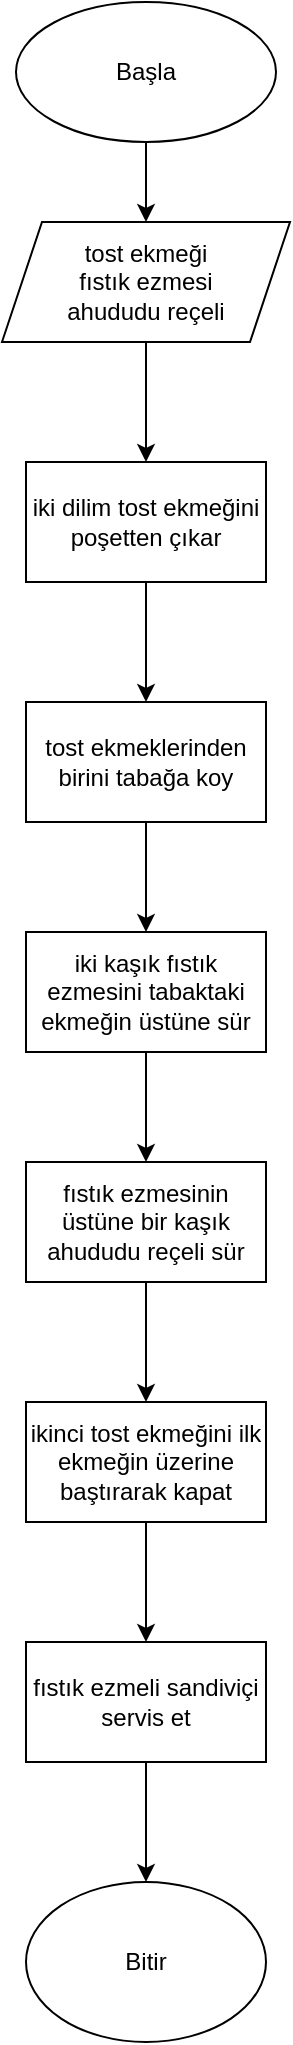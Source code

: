 <mxfile version="24.7.16">
  <diagram id="C5RBs43oDa-KdzZeNtuy" name="Page-1">
    <mxGraphModel dx="880" dy="441" grid="1" gridSize="10" guides="1" tooltips="1" connect="1" arrows="1" fold="1" page="1" pageScale="1" pageWidth="827" pageHeight="1169" math="0" shadow="0">
      <root>
        <mxCell id="WIyWlLk6GJQsqaUBKTNV-0" />
        <mxCell id="WIyWlLk6GJQsqaUBKTNV-1" parent="WIyWlLk6GJQsqaUBKTNV-0" />
        <mxCell id="S93RwtLcUA11SHX7gJZd-3" value="" style="edgeStyle=orthogonalEdgeStyle;rounded=0;orthogonalLoop=1;jettySize=auto;html=1;" edge="1" parent="WIyWlLk6GJQsqaUBKTNV-1" source="S93RwtLcUA11SHX7gJZd-0" target="S93RwtLcUA11SHX7gJZd-2">
          <mxGeometry relative="1" as="geometry" />
        </mxCell>
        <mxCell id="S93RwtLcUA11SHX7gJZd-0" value="Başla" style="ellipse;whiteSpace=wrap;html=1;" vertex="1" parent="WIyWlLk6GJQsqaUBKTNV-1">
          <mxGeometry x="349" y="60" width="130" height="70" as="geometry" />
        </mxCell>
        <mxCell id="S93RwtLcUA11SHX7gJZd-5" value="" style="edgeStyle=orthogonalEdgeStyle;rounded=0;orthogonalLoop=1;jettySize=auto;html=1;" edge="1" parent="WIyWlLk6GJQsqaUBKTNV-1" source="S93RwtLcUA11SHX7gJZd-2" target="S93RwtLcUA11SHX7gJZd-4">
          <mxGeometry relative="1" as="geometry" />
        </mxCell>
        <mxCell id="S93RwtLcUA11SHX7gJZd-2" value="&lt;div&gt;tost ekmeği&lt;/div&gt;&lt;div&gt;fıstık ezmesi&lt;/div&gt;&lt;div&gt;ahududu reçeli&lt;br&gt;&lt;/div&gt;" style="shape=parallelogram;perimeter=parallelogramPerimeter;whiteSpace=wrap;html=1;fixedSize=1;" vertex="1" parent="WIyWlLk6GJQsqaUBKTNV-1">
          <mxGeometry x="342" y="170" width="144" height="60" as="geometry" />
        </mxCell>
        <mxCell id="S93RwtLcUA11SHX7gJZd-7" value="" style="edgeStyle=orthogonalEdgeStyle;rounded=0;orthogonalLoop=1;jettySize=auto;html=1;" edge="1" parent="WIyWlLk6GJQsqaUBKTNV-1" source="S93RwtLcUA11SHX7gJZd-4" target="S93RwtLcUA11SHX7gJZd-6">
          <mxGeometry relative="1" as="geometry" />
        </mxCell>
        <mxCell id="S93RwtLcUA11SHX7gJZd-4" value="iki dilim tost ekmeğini poşetten çıkar" style="rounded=0;whiteSpace=wrap;html=1;" vertex="1" parent="WIyWlLk6GJQsqaUBKTNV-1">
          <mxGeometry x="354" y="290" width="120" height="60" as="geometry" />
        </mxCell>
        <mxCell id="S93RwtLcUA11SHX7gJZd-9" value="" style="edgeStyle=orthogonalEdgeStyle;rounded=0;orthogonalLoop=1;jettySize=auto;html=1;" edge="1" parent="WIyWlLk6GJQsqaUBKTNV-1" source="S93RwtLcUA11SHX7gJZd-6" target="S93RwtLcUA11SHX7gJZd-8">
          <mxGeometry relative="1" as="geometry" />
        </mxCell>
        <mxCell id="S93RwtLcUA11SHX7gJZd-6" value="tost ekmeklerinden birini tabağa koy" style="rounded=0;whiteSpace=wrap;html=1;" vertex="1" parent="WIyWlLk6GJQsqaUBKTNV-1">
          <mxGeometry x="354" y="410" width="120" height="60" as="geometry" />
        </mxCell>
        <mxCell id="S93RwtLcUA11SHX7gJZd-11" value="" style="edgeStyle=orthogonalEdgeStyle;rounded=0;orthogonalLoop=1;jettySize=auto;html=1;" edge="1" parent="WIyWlLk6GJQsqaUBKTNV-1" source="S93RwtLcUA11SHX7gJZd-8" target="S93RwtLcUA11SHX7gJZd-10">
          <mxGeometry relative="1" as="geometry" />
        </mxCell>
        <mxCell id="S93RwtLcUA11SHX7gJZd-8" value="iki kaşık fıstık ezmesini tabaktaki ekmeğin üstüne sür" style="rounded=0;whiteSpace=wrap;html=1;" vertex="1" parent="WIyWlLk6GJQsqaUBKTNV-1">
          <mxGeometry x="354" y="525" width="120" height="60" as="geometry" />
        </mxCell>
        <mxCell id="S93RwtLcUA11SHX7gJZd-13" value="" style="edgeStyle=orthogonalEdgeStyle;rounded=0;orthogonalLoop=1;jettySize=auto;html=1;" edge="1" parent="WIyWlLk6GJQsqaUBKTNV-1" source="S93RwtLcUA11SHX7gJZd-10" target="S93RwtLcUA11SHX7gJZd-12">
          <mxGeometry relative="1" as="geometry" />
        </mxCell>
        <mxCell id="S93RwtLcUA11SHX7gJZd-10" value="fıstık ezmesinin üstüne bir kaşık ahududu reçeli sür" style="rounded=0;whiteSpace=wrap;html=1;" vertex="1" parent="WIyWlLk6GJQsqaUBKTNV-1">
          <mxGeometry x="354" y="640" width="120" height="60" as="geometry" />
        </mxCell>
        <mxCell id="S93RwtLcUA11SHX7gJZd-15" value="" style="edgeStyle=orthogonalEdgeStyle;rounded=0;orthogonalLoop=1;jettySize=auto;html=1;" edge="1" parent="WIyWlLk6GJQsqaUBKTNV-1" source="S93RwtLcUA11SHX7gJZd-12" target="S93RwtLcUA11SHX7gJZd-14">
          <mxGeometry relative="1" as="geometry" />
        </mxCell>
        <mxCell id="S93RwtLcUA11SHX7gJZd-12" value="ikinci tost ekmeğini ilk ekmeğin üzerine baştırarak kapat" style="rounded=0;whiteSpace=wrap;html=1;" vertex="1" parent="WIyWlLk6GJQsqaUBKTNV-1">
          <mxGeometry x="354" y="760" width="120" height="60" as="geometry" />
        </mxCell>
        <mxCell id="S93RwtLcUA11SHX7gJZd-17" value="" style="edgeStyle=orthogonalEdgeStyle;rounded=0;orthogonalLoop=1;jettySize=auto;html=1;" edge="1" parent="WIyWlLk6GJQsqaUBKTNV-1" source="S93RwtLcUA11SHX7gJZd-14" target="S93RwtLcUA11SHX7gJZd-16">
          <mxGeometry relative="1" as="geometry" />
        </mxCell>
        <mxCell id="S93RwtLcUA11SHX7gJZd-14" value="fıstık ezmeli sandiviçi servis et" style="rounded=0;whiteSpace=wrap;html=1;" vertex="1" parent="WIyWlLk6GJQsqaUBKTNV-1">
          <mxGeometry x="354" y="880" width="120" height="60" as="geometry" />
        </mxCell>
        <mxCell id="S93RwtLcUA11SHX7gJZd-16" value="&lt;div&gt;Bitir&lt;/div&gt;" style="ellipse;whiteSpace=wrap;html=1;" vertex="1" parent="WIyWlLk6GJQsqaUBKTNV-1">
          <mxGeometry x="354" y="1000" width="120" height="80" as="geometry" />
        </mxCell>
      </root>
    </mxGraphModel>
  </diagram>
</mxfile>
